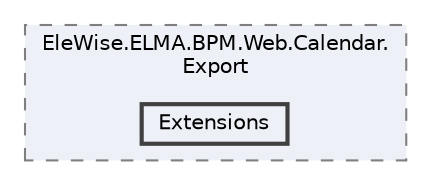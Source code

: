 digraph "Web/Modules/EleWise.ELMA.BPM.Web.Calendar.Export/Extensions"
{
 // LATEX_PDF_SIZE
  bgcolor="transparent";
  edge [fontname=Helvetica,fontsize=10,labelfontname=Helvetica,labelfontsize=10];
  node [fontname=Helvetica,fontsize=10,shape=box,height=0.2,width=0.4];
  compound=true
  subgraph clusterdir_66aae1be6186ba8e0c9d131ff8b3c4fc {
    graph [ bgcolor="#edf0f7", pencolor="grey50", label="EleWise.ELMA.BPM.Web.Calendar.\lExport", fontname=Helvetica,fontsize=10 style="filled,dashed", URL="dir_66aae1be6186ba8e0c9d131ff8b3c4fc.html",tooltip=""]
  dir_c09f13972606dac0d02a303a40633aea [label="Extensions", fillcolor="#edf0f7", color="grey25", style="filled,bold", URL="dir_c09f13972606dac0d02a303a40633aea.html",tooltip=""];
  }
}
